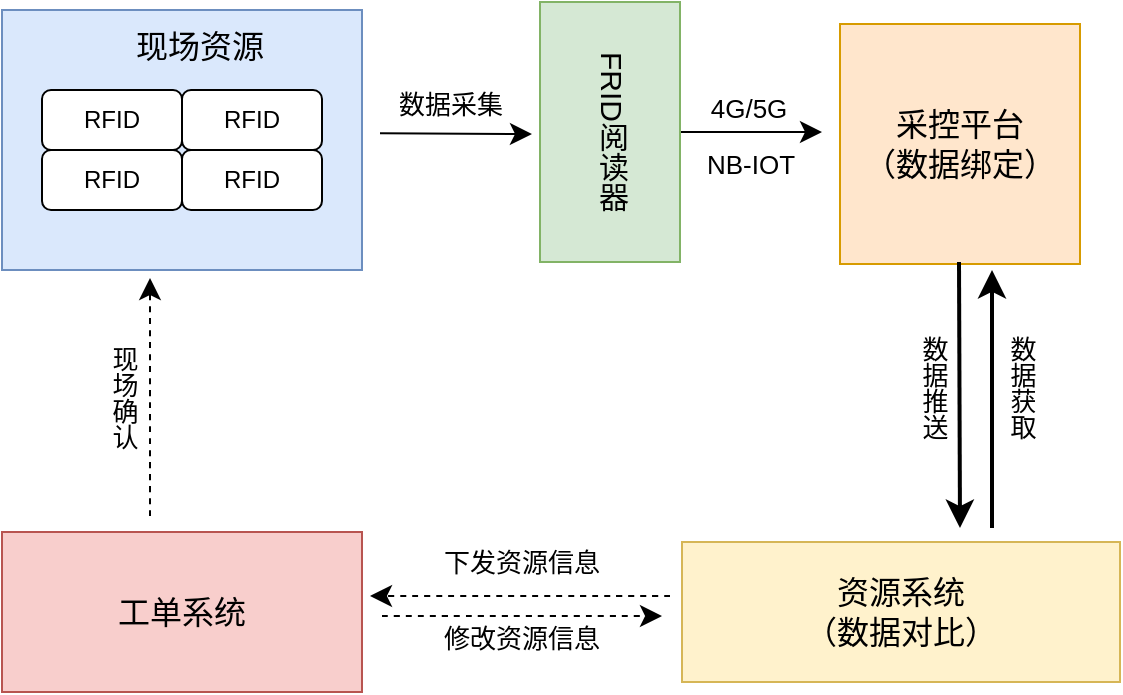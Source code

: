 <mxfile version="28.0.7">
  <diagram name="第 1 页" id="GFw6LYALjXpLtYbR-Xg0">
    <mxGraphModel dx="1426" dy="813" grid="1" gridSize="10" guides="1" tooltips="1" connect="1" arrows="1" fold="1" page="1" pageScale="1" pageWidth="827" pageHeight="1169" math="0" shadow="0">
      <root>
        <mxCell id="0" />
        <mxCell id="1" parent="0" />
        <mxCell id="8rEXiQmMtN7h1plJjTMW-3" value="" style="rounded=0;whiteSpace=wrap;html=1;fillColor=#dae8fc;strokeColor=#6c8ebf;" vertex="1" parent="1">
          <mxGeometry x="140" y="191" width="180" height="130" as="geometry" />
        </mxCell>
        <mxCell id="8rEXiQmMtN7h1plJjTMW-4" value="RFID" style="rounded=1;whiteSpace=wrap;html=1;" vertex="1" parent="1">
          <mxGeometry x="160" y="231" width="70" height="30" as="geometry" />
        </mxCell>
        <mxCell id="8rEXiQmMtN7h1plJjTMW-5" value="RFID" style="rounded=1;whiteSpace=wrap;html=1;" vertex="1" parent="1">
          <mxGeometry x="230" y="261" width="70" height="30" as="geometry" />
        </mxCell>
        <mxCell id="8rEXiQmMtN7h1plJjTMW-6" value="RFID" style="rounded=1;whiteSpace=wrap;html=1;" vertex="1" parent="1">
          <mxGeometry x="160" y="261" width="70" height="30" as="geometry" />
        </mxCell>
        <mxCell id="8rEXiQmMtN7h1plJjTMW-7" value="RFID" style="rounded=1;whiteSpace=wrap;html=1;" vertex="1" parent="1">
          <mxGeometry x="230" y="231" width="70" height="30" as="geometry" />
        </mxCell>
        <mxCell id="8rEXiQmMtN7h1plJjTMW-8" value="现场资源" style="text;html=1;align=center;verticalAlign=middle;whiteSpace=wrap;rounded=0;fontSize=16;" vertex="1" parent="1">
          <mxGeometry x="198" y="194" width="82" height="30" as="geometry" />
        </mxCell>
        <mxCell id="8rEXiQmMtN7h1plJjTMW-16" style="edgeStyle=none;curved=1;rounded=0;orthogonalLoop=1;jettySize=auto;html=1;exitX=1;exitY=0.5;exitDx=0;exitDy=0;fontSize=12;startSize=8;endSize=8;" edge="1" parent="1" source="8rEXiQmMtN7h1plJjTMW-9">
          <mxGeometry relative="1" as="geometry">
            <mxPoint x="550" y="252" as="targetPoint" />
          </mxGeometry>
        </mxCell>
        <mxCell id="8rEXiQmMtN7h1plJjTMW-9" value="FRID阅读器" style="rounded=0;whiteSpace=wrap;html=1;fillColor=#d5e8d4;strokeColor=#82b366;textDirection=vertical-lr;fontSize=15;" vertex="1" parent="1">
          <mxGeometry x="409" y="187" width="70" height="130" as="geometry" />
        </mxCell>
        <mxCell id="8rEXiQmMtN7h1plJjTMW-10" style="edgeStyle=none;curved=1;rounded=0;orthogonalLoop=1;jettySize=auto;html=1;entryX=-0.061;entryY=0.585;entryDx=0;entryDy=0;entryPerimeter=0;fontSize=12;startSize=8;endSize=8;" edge="1" parent="1">
          <mxGeometry relative="1" as="geometry">
            <mxPoint x="329" y="252.569" as="sourcePoint" />
            <mxPoint x="404.974" y="253.05" as="targetPoint" />
          </mxGeometry>
        </mxCell>
        <mxCell id="8rEXiQmMtN7h1plJjTMW-11" value="采控平台&lt;div&gt;（数据绑定）&lt;/div&gt;" style="rounded=0;whiteSpace=wrap;html=1;fillColor=#ffe6cc;strokeColor=#d79b00;fontSize=16;" vertex="1" parent="1">
          <mxGeometry x="559" y="198" width="120" height="120" as="geometry" />
        </mxCell>
        <mxCell id="8rEXiQmMtN7h1plJjTMW-12" value="资源系统&lt;div&gt;（数据对比）&lt;/div&gt;" style="rounded=0;whiteSpace=wrap;html=1;fillColor=#fff2cc;strokeColor=#d6b656;fontSize=16;" vertex="1" parent="1">
          <mxGeometry x="480" y="457" width="219" height="70" as="geometry" />
        </mxCell>
        <mxCell id="8rEXiQmMtN7h1plJjTMW-13" value="" style="endArrow=classic;html=1;rounded=0;fontSize=12;startSize=8;endSize=8;curved=1;strokeWidth=2;" edge="1" parent="1">
          <mxGeometry width="50" height="50" relative="1" as="geometry">
            <mxPoint x="618.5" y="317" as="sourcePoint" />
            <mxPoint x="619" y="450" as="targetPoint" />
          </mxGeometry>
        </mxCell>
        <mxCell id="8rEXiQmMtN7h1plJjTMW-17" value="数据采集" style="text;html=1;align=center;verticalAlign=middle;resizable=0;points=[];autosize=1;strokeColor=none;fillColor=none;fontSize=13;" vertex="1" parent="1">
          <mxGeometry x="324" y="223" width="80" height="30" as="geometry" />
        </mxCell>
        <mxCell id="8rEXiQmMtN7h1plJjTMW-18" value="4G/5G" style="text;html=1;align=center;verticalAlign=middle;resizable=0;points=[];autosize=1;strokeColor=none;fillColor=none;fontSize=13;" vertex="1" parent="1">
          <mxGeometry x="483" y="225" width="60" height="30" as="geometry" />
        </mxCell>
        <mxCell id="8rEXiQmMtN7h1plJjTMW-19" value="NB-IOT" style="text;html=1;align=center;verticalAlign=middle;resizable=0;points=[];autosize=1;strokeColor=none;fillColor=none;fontSize=13;" vertex="1" parent="1">
          <mxGeometry x="479" y="253" width="70" height="30" as="geometry" />
        </mxCell>
        <mxCell id="8rEXiQmMtN7h1plJjTMW-21" value="工单系统" style="rounded=0;whiteSpace=wrap;html=1;fillColor=#f8cecc;strokeColor=#b85450;fontSize=16;" vertex="1" parent="1">
          <mxGeometry x="140" y="452" width="180" height="80" as="geometry" />
        </mxCell>
        <mxCell id="8rEXiQmMtN7h1plJjTMW-23" value="" style="endArrow=classic;html=1;rounded=0;fontSize=12;startSize=8;endSize=8;curved=1;dashed=1;" edge="1" parent="1">
          <mxGeometry width="50" height="50" relative="1" as="geometry">
            <mxPoint x="474" y="484" as="sourcePoint" />
            <mxPoint x="324" y="484" as="targetPoint" />
          </mxGeometry>
        </mxCell>
        <mxCell id="8rEXiQmMtN7h1plJjTMW-24" value="" style="endArrow=classic;html=1;rounded=0;fontSize=12;startSize=8;endSize=8;curved=1;dashed=1;" edge="1" parent="1">
          <mxGeometry width="50" height="50" relative="1" as="geometry">
            <mxPoint x="214" y="444" as="sourcePoint" />
            <mxPoint x="214" y="325" as="targetPoint" />
          </mxGeometry>
        </mxCell>
        <mxCell id="8rEXiQmMtN7h1plJjTMW-27" value="数据推送" style="text;html=1;align=center;verticalAlign=middle;whiteSpace=wrap;rounded=0;textDirection=vertical-lr;fontSize=13;" vertex="1" parent="1">
          <mxGeometry x="575" y="340" width="60" height="80" as="geometry" />
        </mxCell>
        <mxCell id="8rEXiQmMtN7h1plJjTMW-28" value="" style="endArrow=classic;html=1;rounded=0;fontSize=12;startSize=8;endSize=8;curved=1;strokeWidth=2;" edge="1" parent="1">
          <mxGeometry width="50" height="50" relative="1" as="geometry">
            <mxPoint x="635" y="450" as="sourcePoint" />
            <mxPoint x="635" y="321" as="targetPoint" />
          </mxGeometry>
        </mxCell>
        <mxCell id="8rEXiQmMtN7h1plJjTMW-29" value="数据获取" style="text;html=1;align=center;verticalAlign=middle;whiteSpace=wrap;rounded=0;textDirection=vertical-lr;fontSize=13;" vertex="1" parent="1">
          <mxGeometry x="619" y="340" width="60" height="80" as="geometry" />
        </mxCell>
        <mxCell id="8rEXiQmMtN7h1plJjTMW-30" value="" style="endArrow=classic;html=1;rounded=0;fontSize=12;startSize=8;endSize=8;curved=1;dashed=1;" edge="1" parent="1">
          <mxGeometry width="50" height="50" relative="1" as="geometry">
            <mxPoint x="330" y="494" as="sourcePoint" />
            <mxPoint x="470" y="494" as="targetPoint" />
          </mxGeometry>
        </mxCell>
        <mxCell id="8rEXiQmMtN7h1plJjTMW-31" value="修改资源信息" style="text;html=1;align=center;verticalAlign=middle;whiteSpace=wrap;rounded=0;fontSize=13;" vertex="1" parent="1">
          <mxGeometry x="340" y="490" width="120" height="30" as="geometry" />
        </mxCell>
        <mxCell id="8rEXiQmMtN7h1plJjTMW-32" value="现场确认" style="text;html=1;align=center;verticalAlign=middle;whiteSpace=wrap;rounded=0;textDirection=vertical-lr;fontSize=13;" vertex="1" parent="1">
          <mxGeometry x="170" y="350" width="60" height="70" as="geometry" />
        </mxCell>
        <mxCell id="8rEXiQmMtN7h1plJjTMW-34" value="下发资源信息" style="text;html=1;align=center;verticalAlign=middle;whiteSpace=wrap;rounded=0;fontSize=13;" vertex="1" parent="1">
          <mxGeometry x="340" y="452" width="120" height="30" as="geometry" />
        </mxCell>
      </root>
    </mxGraphModel>
  </diagram>
</mxfile>
